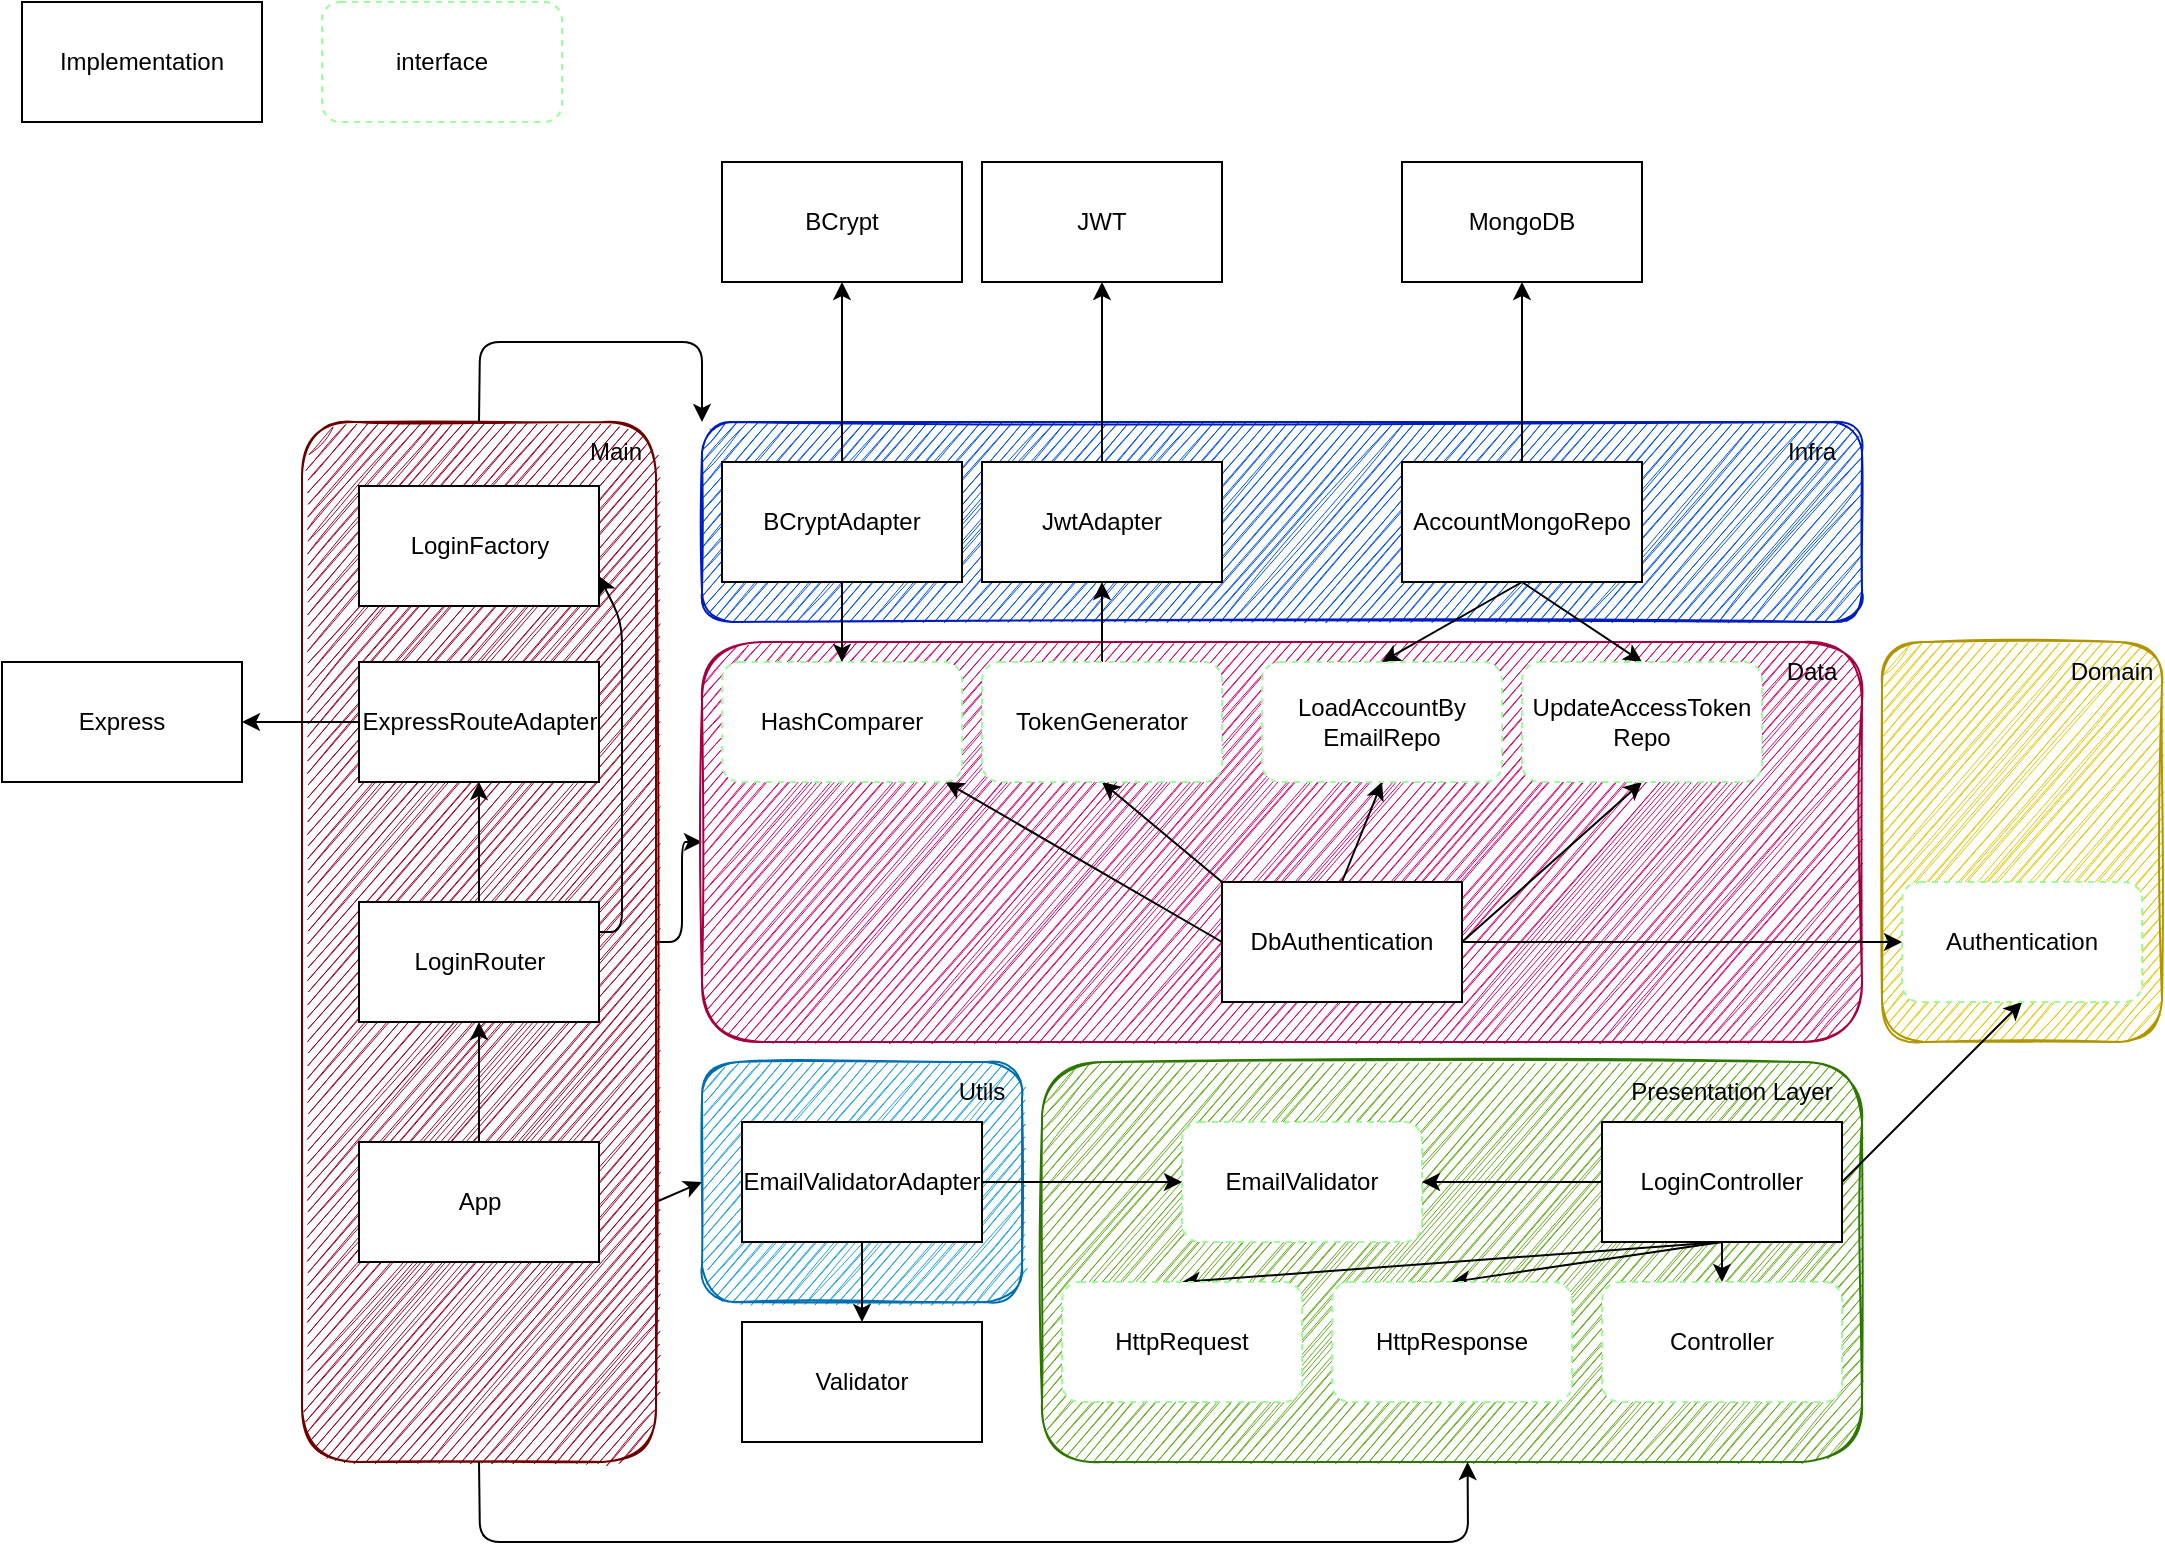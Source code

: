 <mxfile>
    <diagram id="qnrnbecF1q2KCxmxa9EX" name="Page-1">
        <mxGraphModel dx="2467" dy="1925" grid="1" gridSize="10" guides="1" tooltips="1" connect="1" arrows="1" fold="1" page="1" pageScale="1" pageWidth="827" pageHeight="1169" math="0" shadow="0">
            <root>
                <mxCell id="0"/>
                <mxCell id="1" parent="0"/>
                <mxCell id="68" style="edgeStyle=none;html=1;exitX=1;exitY=0.5;exitDx=0;exitDy=0;entryX=0;entryY=0.5;entryDx=0;entryDy=0;" parent="1" source="59" target="25" edge="1">
                    <mxGeometry relative="1" as="geometry">
                        <Array as="points">
                            <mxPoint x="-480" y="-690"/>
                            <mxPoint x="-480" y="-740"/>
                        </Array>
                    </mxGeometry>
                </mxCell>
                <mxCell id="69" style="edgeStyle=none;html=1;exitX=1;exitY=0.75;exitDx=0;exitDy=0;entryX=0;entryY=0.5;entryDx=0;entryDy=0;" parent="1" source="59" target="20" edge="1">
                    <mxGeometry relative="1" as="geometry"/>
                </mxCell>
                <mxCell id="70" style="edgeStyle=none;html=1;exitX=0.5;exitY=0;exitDx=0;exitDy=0;entryX=0;entryY=0;entryDx=0;entryDy=0;" parent="1" source="59" target="29" edge="1">
                    <mxGeometry relative="1" as="geometry">
                        <Array as="points">
                            <mxPoint x="-581" y="-990"/>
                            <mxPoint x="-470" y="-990"/>
                        </Array>
                    </mxGeometry>
                </mxCell>
                <mxCell id="59" value="" style="rounded=1;whiteSpace=wrap;html=1;fillColor=#a20025;fontColor=#ffffff;strokeColor=#6F0000;sketch=1;" parent="1" vertex="1">
                    <mxGeometry x="-670" y="-950" width="177" height="520" as="geometry"/>
                </mxCell>
                <mxCell id="23" value="" style="rounded=1;whiteSpace=wrap;html=1;fillColor=#e3c800;fontColor=#000000;strokeColor=#B09500;sketch=1;" parent="1" vertex="1">
                    <mxGeometry x="120" y="-840" width="140" height="200" as="geometry"/>
                </mxCell>
                <mxCell id="20" value="" style="rounded=1;whiteSpace=wrap;html=1;fillColor=#1ba1e2;fontColor=#ffffff;strokeColor=#006EAF;sketch=1;" parent="1" vertex="1">
                    <mxGeometry x="-470" y="-630" width="160" height="120" as="geometry"/>
                </mxCell>
                <mxCell id="7" value="" style="rounded=1;whiteSpace=wrap;html=1;fillColor=#60a917;fontColor=#ffffff;strokeColor=#2D7600;sketch=1;" parent="1" vertex="1">
                    <mxGeometry x="-300" y="-630" width="410" height="200" as="geometry"/>
                </mxCell>
                <mxCell id="9" value="" style="edgeStyle=none;html=1;" parent="1" source="2" target="8" edge="1">
                    <mxGeometry relative="1" as="geometry"/>
                </mxCell>
                <mxCell id="16" style="edgeStyle=none;html=1;exitX=0;exitY=0.5;exitDx=0;exitDy=0;entryX=1;entryY=0.5;entryDx=0;entryDy=0;" parent="1" source="2" target="15" edge="1">
                    <mxGeometry relative="1" as="geometry"/>
                </mxCell>
                <mxCell id="52" style="edgeStyle=none;html=1;exitX=1;exitY=0.5;exitDx=0;exitDy=0;entryX=0.5;entryY=1;entryDx=0;entryDy=0;" parent="1" source="2" target="22" edge="1">
                    <mxGeometry relative="1" as="geometry"/>
                </mxCell>
                <mxCell id="57" style="edgeStyle=none;html=1;exitX=0.5;exitY=1;exitDx=0;exitDy=0;entryX=0.5;entryY=0;entryDx=0;entryDy=0;" parent="1" source="2" target="55" edge="1">
                    <mxGeometry relative="1" as="geometry"/>
                </mxCell>
                <mxCell id="58" style="edgeStyle=none;html=1;exitX=0.5;exitY=1;exitDx=0;exitDy=0;entryX=0.5;entryY=0;entryDx=0;entryDy=0;" parent="1" source="2" target="56" edge="1">
                    <mxGeometry relative="1" as="geometry"/>
                </mxCell>
                <mxCell id="2" value="LoginController" style="rounded=0;whiteSpace=wrap;html=1;" parent="1" vertex="1">
                    <mxGeometry x="-20" y="-600" width="120" height="60" as="geometry"/>
                </mxCell>
                <mxCell id="62" style="edgeStyle=none;html=1;exitX=0;exitY=0.5;exitDx=0;exitDy=0;entryX=1;entryY=0.5;entryDx=0;entryDy=0;" parent="1" source="3" target="5" edge="1">
                    <mxGeometry relative="1" as="geometry"/>
                </mxCell>
                <mxCell id="3" value="ExpressRouteAdapter" style="rounded=0;whiteSpace=wrap;html=1;" parent="1" vertex="1">
                    <mxGeometry x="-641.5" y="-830" width="120" height="60" as="geometry"/>
                </mxCell>
                <mxCell id="5" value="Express&lt;br&gt;" style="rounded=0;whiteSpace=wrap;html=1;" parent="1" vertex="1">
                    <mxGeometry x="-820" y="-830" width="120" height="60" as="geometry"/>
                </mxCell>
                <mxCell id="8" value="Controller" style="rounded=1;whiteSpace=wrap;html=1;dashed=1;glass=0;sketch=0;strokeColor=#99FF99;" parent="1" vertex="1">
                    <mxGeometry x="-20" y="-520" width="120" height="60" as="geometry"/>
                </mxCell>
                <mxCell id="10" value="interface" style="rounded=1;whiteSpace=wrap;html=1;glass=0;dashed=1;sketch=0;strokeColor=#99FF99;" parent="1" vertex="1">
                    <mxGeometry x="-660" y="-1160" width="120" height="60" as="geometry"/>
                </mxCell>
                <mxCell id="12" value="Presentation Layer" style="text;html=1;strokeColor=none;fillColor=none;align=center;verticalAlign=middle;whiteSpace=wrap;rounded=0;glass=0;dashed=1;sketch=0;" parent="1" vertex="1">
                    <mxGeometry x="-20" y="-630" width="130" height="30" as="geometry"/>
                </mxCell>
                <mxCell id="17" style="edgeStyle=none;html=1;exitX=1;exitY=0.5;exitDx=0;exitDy=0;entryX=0;entryY=0.5;entryDx=0;entryDy=0;" parent="1" source="14" target="15" edge="1">
                    <mxGeometry relative="1" as="geometry"/>
                </mxCell>
                <mxCell id="19" value="" style="edgeStyle=none;html=1;" parent="1" source="14" target="18" edge="1">
                    <mxGeometry relative="1" as="geometry"/>
                </mxCell>
                <mxCell id="14" value="EmailValidatorAdapter" style="rounded=0;whiteSpace=wrap;html=1;" parent="1" vertex="1">
                    <mxGeometry x="-450" y="-600" width="120" height="60" as="geometry"/>
                </mxCell>
                <mxCell id="15" value="EmailValidator" style="rounded=1;whiteSpace=wrap;html=1;dashed=1;glass=0;sketch=0;strokeColor=#99FF99;" parent="1" vertex="1">
                    <mxGeometry x="-230" y="-600" width="120" height="60" as="geometry"/>
                </mxCell>
                <mxCell id="18" value="Validator" style="rounded=0;whiteSpace=wrap;html=1;" parent="1" vertex="1">
                    <mxGeometry x="-450" y="-500" width="120" height="60" as="geometry"/>
                </mxCell>
                <mxCell id="21" value="Utils" style="text;html=1;strokeColor=none;fillColor=none;align=center;verticalAlign=middle;whiteSpace=wrap;rounded=0;glass=0;dashed=1;sketch=0;" parent="1" vertex="1">
                    <mxGeometry x="-350" y="-630" width="40" height="30" as="geometry"/>
                </mxCell>
                <mxCell id="22" value="Authentication" style="rounded=1;whiteSpace=wrap;html=1;dashed=1;glass=0;sketch=0;strokeColor=#99FF99;" parent="1" vertex="1">
                    <mxGeometry x="130" y="-720" width="120" height="60" as="geometry"/>
                </mxCell>
                <mxCell id="24" value="Domain" style="text;html=1;strokeColor=none;fillColor=none;align=center;verticalAlign=middle;whiteSpace=wrap;rounded=0;glass=0;dashed=1;sketch=0;" parent="1" vertex="1">
                    <mxGeometry x="210" y="-840" width="50" height="30" as="geometry"/>
                </mxCell>
                <mxCell id="25" value="" style="rounded=1;whiteSpace=wrap;html=1;fillColor=#d80073;fontColor=#ffffff;strokeColor=#A50040;sketch=1;" parent="1" vertex="1">
                    <mxGeometry x="-470" y="-840" width="580" height="200" as="geometry"/>
                </mxCell>
                <mxCell id="26" value="Data" style="text;html=1;strokeColor=none;fillColor=none;align=center;verticalAlign=middle;whiteSpace=wrap;rounded=0;glass=0;dashed=1;sketch=0;" parent="1" vertex="1">
                    <mxGeometry x="60" y="-840" width="50" height="30" as="geometry"/>
                </mxCell>
                <mxCell id="36" style="edgeStyle=none;rounded=0;html=1;exitX=0;exitY=0.5;exitDx=0;exitDy=0;" parent="1" source="27" target="35" edge="1">
                    <mxGeometry relative="1" as="geometry"/>
                </mxCell>
                <mxCell id="50" style="edgeStyle=none;html=1;exitX=0.5;exitY=0;exitDx=0;exitDy=0;entryX=0.5;entryY=1;entryDx=0;entryDy=0;" parent="1" source="27" target="41" edge="1">
                    <mxGeometry relative="1" as="geometry"/>
                </mxCell>
                <mxCell id="51" style="edgeStyle=none;html=1;exitX=1;exitY=0.5;exitDx=0;exitDy=0;entryX=0.5;entryY=1;entryDx=0;entryDy=0;" parent="1" source="27" target="47" edge="1">
                    <mxGeometry relative="1" as="geometry"/>
                </mxCell>
                <mxCell id="53" style="edgeStyle=none;html=1;exitX=1;exitY=0.5;exitDx=0;exitDy=0;entryX=0;entryY=0.5;entryDx=0;entryDy=0;" parent="1" source="27" target="22" edge="1">
                    <mxGeometry relative="1" as="geometry"/>
                </mxCell>
                <mxCell id="73" style="edgeStyle=none;html=1;exitX=0;exitY=0;exitDx=0;exitDy=0;entryX=0.5;entryY=1;entryDx=0;entryDy=0;" edge="1" parent="1" source="27" target="72">
                    <mxGeometry relative="1" as="geometry"/>
                </mxCell>
                <mxCell id="27" value="DbAuthentication" style="rounded=0;whiteSpace=wrap;html=1;" parent="1" vertex="1">
                    <mxGeometry x="-210" y="-720" width="120" height="60" as="geometry"/>
                </mxCell>
                <mxCell id="29" value="" style="rounded=1;whiteSpace=wrap;html=1;fillColor=#0050ef;fontColor=#ffffff;strokeColor=#001DBC;glass=0;sketch=1;" parent="1" vertex="1">
                    <mxGeometry x="-470" y="-950" width="580" height="100" as="geometry"/>
                </mxCell>
                <mxCell id="30" value="Infra" style="text;html=1;strokeColor=none;fillColor=none;align=center;verticalAlign=middle;whiteSpace=wrap;rounded=0;glass=0;dashed=1;sketch=0;" parent="1" vertex="1">
                    <mxGeometry x="60" y="-950" width="50" height="30" as="geometry"/>
                </mxCell>
                <mxCell id="33" value="" style="edgeStyle=none;rounded=0;html=1;" parent="1" source="31" target="32" edge="1">
                    <mxGeometry relative="1" as="geometry"/>
                </mxCell>
                <mxCell id="49" style="edgeStyle=none;html=1;exitX=0.5;exitY=1;exitDx=0;exitDy=0;entryX=0.5;entryY=0;entryDx=0;entryDy=0;" parent="1" source="31" target="35" edge="1">
                    <mxGeometry relative="1" as="geometry"/>
                </mxCell>
                <mxCell id="31" value="BCryptAdapter" style="rounded=0;whiteSpace=wrap;html=1;" parent="1" vertex="1">
                    <mxGeometry x="-460" y="-930" width="120" height="60" as="geometry"/>
                </mxCell>
                <mxCell id="32" value="BCrypt" style="rounded=0;whiteSpace=wrap;html=1;" parent="1" vertex="1">
                    <mxGeometry x="-460" y="-1080" width="120" height="60" as="geometry"/>
                </mxCell>
                <mxCell id="34" value="Implementation" style="rounded=0;whiteSpace=wrap;html=1;" parent="1" vertex="1">
                    <mxGeometry x="-810" y="-1160" width="120" height="60" as="geometry"/>
                </mxCell>
                <mxCell id="35" value="HashComparer" style="rounded=1;whiteSpace=wrap;html=1;dashed=1;glass=0;sketch=0;strokeColor=#99FF99;" parent="1" vertex="1">
                    <mxGeometry x="-460" y="-830" width="120" height="60" as="geometry"/>
                </mxCell>
                <mxCell id="46" style="edgeStyle=none;html=1;exitX=0.5;exitY=1;exitDx=0;exitDy=0;entryX=0.5;entryY=0;entryDx=0;entryDy=0;" parent="1" source="44" target="41" edge="1">
                    <mxGeometry relative="1" as="geometry">
                        <mxPoint x="-130" y="-870" as="sourcePoint"/>
                    </mxGeometry>
                </mxCell>
                <mxCell id="39" value="MongoDB" style="rounded=0;whiteSpace=wrap;html=1;" parent="1" vertex="1">
                    <mxGeometry x="-120" y="-1080" width="120" height="60" as="geometry"/>
                </mxCell>
                <mxCell id="41" value="LoadAccountBy&lt;br&gt;EmailRepo" style="rounded=1;whiteSpace=wrap;html=1;dashed=1;glass=0;sketch=0;strokeColor=#99FF99;" parent="1" vertex="1">
                    <mxGeometry x="-190" y="-830" width="120" height="60" as="geometry"/>
                </mxCell>
                <mxCell id="45" style="edgeStyle=none;html=1;exitX=0.5;exitY=0;exitDx=0;exitDy=0;entryX=0.5;entryY=1;entryDx=0;entryDy=0;" parent="1" source="44" target="39" edge="1">
                    <mxGeometry relative="1" as="geometry"/>
                </mxCell>
                <mxCell id="48" style="edgeStyle=none;html=1;exitX=0.5;exitY=1;exitDx=0;exitDy=0;entryX=0.5;entryY=0;entryDx=0;entryDy=0;" parent="1" source="44" target="47" edge="1">
                    <mxGeometry relative="1" as="geometry"/>
                </mxCell>
                <mxCell id="44" value="AccountMongoRepo" style="rounded=0;whiteSpace=wrap;html=1;" parent="1" vertex="1">
                    <mxGeometry x="-120" y="-930" width="120" height="60" as="geometry"/>
                </mxCell>
                <mxCell id="47" value="UpdateAccessToken&lt;br&gt;Repo" style="rounded=1;whiteSpace=wrap;html=1;dashed=1;glass=0;sketch=0;strokeColor=#99FF99;" parent="1" vertex="1">
                    <mxGeometry x="-60" y="-830" width="120" height="60" as="geometry"/>
                </mxCell>
                <mxCell id="55" value="HttpResponse" style="rounded=1;whiteSpace=wrap;html=1;dashed=1;glass=0;sketch=0;strokeColor=#99FF99;" parent="1" vertex="1">
                    <mxGeometry x="-155" y="-520" width="120" height="60" as="geometry"/>
                </mxCell>
                <mxCell id="56" value="HttpRequest" style="rounded=1;whiteSpace=wrap;html=1;dashed=1;glass=0;sketch=0;strokeColor=#99FF99;" parent="1" vertex="1">
                    <mxGeometry x="-290" y="-520" width="120" height="60" as="geometry"/>
                </mxCell>
                <mxCell id="60" style="edgeStyle=none;html=1;exitX=0.5;exitY=1;exitDx=0;exitDy=0;entryX=0.519;entryY=1;entryDx=0;entryDy=0;entryPerimeter=0;" parent="1" source="59" target="7" edge="1">
                    <mxGeometry relative="1" as="geometry">
                        <Array as="points">
                            <mxPoint x="-581" y="-390"/>
                            <mxPoint x="-87" y="-390"/>
                        </Array>
                    </mxGeometry>
                </mxCell>
                <mxCell id="63" value="LoginFactory" style="rounded=0;whiteSpace=wrap;html=1;" parent="1" vertex="1">
                    <mxGeometry x="-641.5" y="-918" width="120" height="60" as="geometry"/>
                </mxCell>
                <mxCell id="67" style="edgeStyle=none;html=1;exitX=0.5;exitY=0;exitDx=0;exitDy=0;entryX=0.5;entryY=1;entryDx=0;entryDy=0;" parent="1" source="64" target="3" edge="1">
                    <mxGeometry relative="1" as="geometry"/>
                </mxCell>
                <mxCell id="78" style="edgeStyle=none;html=1;exitX=1;exitY=0.25;exitDx=0;exitDy=0;entryX=1;entryY=0.75;entryDx=0;entryDy=0;" edge="1" parent="1" source="64" target="63">
                    <mxGeometry relative="1" as="geometry">
                        <Array as="points">
                            <mxPoint x="-510" y="-695"/>
                            <mxPoint x="-510" y="-850"/>
                        </Array>
                    </mxGeometry>
                </mxCell>
                <mxCell id="64" value="LoginRouter" style="rounded=0;whiteSpace=wrap;html=1;" parent="1" vertex="1">
                    <mxGeometry x="-641.5" y="-710" width="120" height="60" as="geometry"/>
                </mxCell>
                <mxCell id="66" style="edgeStyle=none;html=1;exitX=0.5;exitY=0;exitDx=0;exitDy=0;entryX=0.5;entryY=1;entryDx=0;entryDy=0;" parent="1" source="65" target="64" edge="1">
                    <mxGeometry relative="1" as="geometry"/>
                </mxCell>
                <mxCell id="65" value="App" style="rounded=0;whiteSpace=wrap;html=1;" parent="1" vertex="1">
                    <mxGeometry x="-641.5" y="-590" width="120" height="60" as="geometry"/>
                </mxCell>
                <mxCell id="71" value="Main" style="text;html=1;strokeColor=none;fillColor=none;align=center;verticalAlign=middle;whiteSpace=wrap;rounded=0;glass=0;dashed=1;sketch=0;" parent="1" vertex="1">
                    <mxGeometry x="-533" y="-950" width="40" height="30" as="geometry"/>
                </mxCell>
                <mxCell id="77" style="edgeStyle=none;html=1;exitX=0.5;exitY=0;exitDx=0;exitDy=0;entryX=0.5;entryY=1;entryDx=0;entryDy=0;" edge="1" parent="1" source="72" target="74">
                    <mxGeometry relative="1" as="geometry"/>
                </mxCell>
                <mxCell id="72" value="TokenGenerator" style="rounded=1;whiteSpace=wrap;html=1;dashed=1;glass=0;sketch=0;strokeColor=#99FF99;" vertex="1" parent="1">
                    <mxGeometry x="-330" y="-830" width="120" height="60" as="geometry"/>
                </mxCell>
                <mxCell id="76" style="edgeStyle=none;html=1;exitX=0.5;exitY=0;exitDx=0;exitDy=0;entryX=0.5;entryY=1;entryDx=0;entryDy=0;" edge="1" parent="1" source="74" target="75">
                    <mxGeometry relative="1" as="geometry"/>
                </mxCell>
                <mxCell id="74" value="JwtAdapter" style="rounded=0;whiteSpace=wrap;html=1;" vertex="1" parent="1">
                    <mxGeometry x="-330" y="-930" width="120" height="60" as="geometry"/>
                </mxCell>
                <mxCell id="75" value="JWT" style="rounded=0;whiteSpace=wrap;html=1;" vertex="1" parent="1">
                    <mxGeometry x="-330" y="-1080" width="120" height="60" as="geometry"/>
                </mxCell>
            </root>
        </mxGraphModel>
    </diagram>
</mxfile>